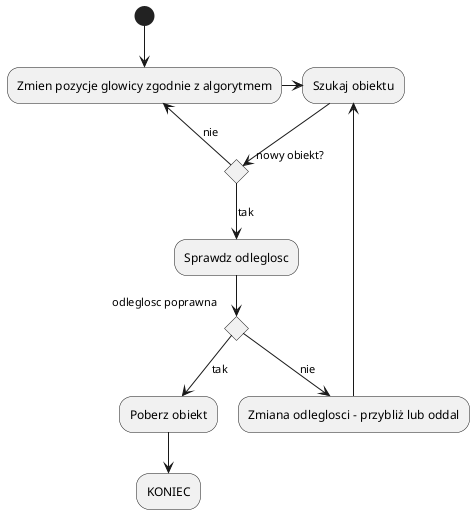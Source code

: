 @startuml
(*) --> "Zmien pozycje glowicy zgodnie z algorytmem"
"Zmien pozycje glowicy zgodnie z algorytmem" -> "Szukaj obiektu"

if "nowy obiekt?" then
  -->[tak] "Sprawdz odleglosc"
    --> if "odleglosc poprawna"
           -->[tak] "Poberz obiekt"
           --> "KONIEC"
        else
           -->[nie] "Zmiana odleglosci - przybliż lub oddal"
           -up-> "Szukaj obiektu"
        endif
else
  -up->[nie] "Zmien pozycje glowicy zgodnie z algorytmem"
endif

@enduml
